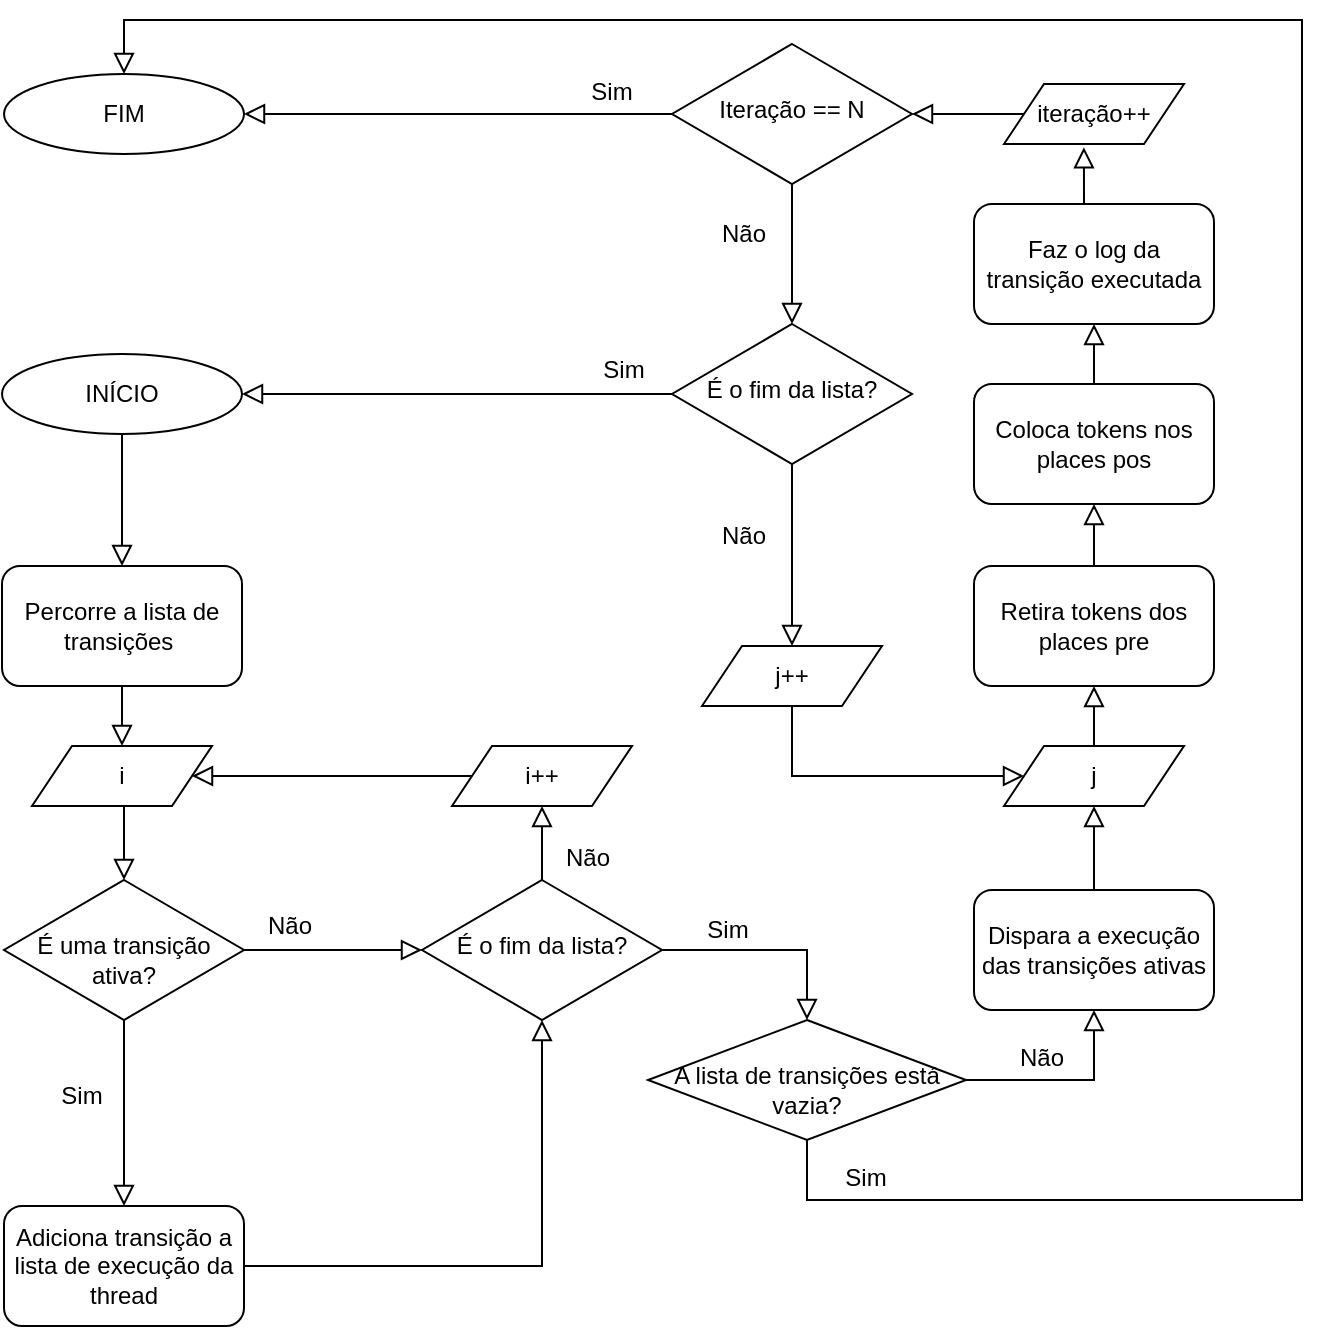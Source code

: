<mxfile version="20.8.18" type="google"><diagram id="C5RBs43oDa-KdzZeNtuy" name="Page-1"><mxGraphModel grid="1" page="1" gridSize="10" guides="1" tooltips="1" connect="1" arrows="1" fold="1" pageScale="1" pageWidth="827" pageHeight="1169" math="0" shadow="0"><root><mxCell id="WIyWlLk6GJQsqaUBKTNV-0"/><mxCell id="WIyWlLk6GJQsqaUBKTNV-1" parent="WIyWlLk6GJQsqaUBKTNV-0"/><mxCell id="zAa5UFyC18wIMYHHF7Mk-9" value="Sim" style="text;html=1;strokeColor=none;fillColor=none;align=center;verticalAlign=middle;whiteSpace=wrap;rounded=0;" vertex="1" parent="WIyWlLk6GJQsqaUBKTNV-1"><mxGeometry x="150" y="583" width="60" height="30" as="geometry"/></mxCell><mxCell id="zAa5UFyC18wIMYHHF7Mk-11" value="Percorre a lista de transições&amp;nbsp;" style="rounded=1;whiteSpace=wrap;html=1;" vertex="1" parent="WIyWlLk6GJQsqaUBKTNV-1"><mxGeometry x="140" y="333" width="120" height="60" as="geometry"/></mxCell><mxCell id="zAa5UFyC18wIMYHHF7Mk-12" value="&lt;br&gt;É uma transição ativa?" style="rhombus;whiteSpace=wrap;html=1;shadow=0;fontFamily=Helvetica;fontSize=12;align=center;strokeWidth=1;spacing=6;spacingTop=-4;" vertex="1" parent="WIyWlLk6GJQsqaUBKTNV-1"><mxGeometry x="141" y="490" width="120" height="70" as="geometry"/></mxCell><mxCell id="zAa5UFyC18wIMYHHF7Mk-13" value="Adiciona transição a lista de execução da thread" style="rounded=1;whiteSpace=wrap;html=1;" vertex="1" parent="WIyWlLk6GJQsqaUBKTNV-1"><mxGeometry x="141" y="653" width="120" height="60" as="geometry"/></mxCell><mxCell id="zAa5UFyC18wIMYHHF7Mk-14" value="INÍCIO" style="ellipse;whiteSpace=wrap;html=1;" vertex="1" parent="WIyWlLk6GJQsqaUBKTNV-1"><mxGeometry x="140" y="227" width="120" height="40" as="geometry"/></mxCell><mxCell id="zAa5UFyC18wIMYHHF7Mk-15" value="" style="rounded=0;html=1;jettySize=auto;orthogonalLoop=1;fontSize=11;endArrow=block;endFill=0;endSize=8;strokeWidth=1;shadow=0;labelBackgroundColor=none;edgeStyle=orthogonalEdgeStyle;exitX=0.5;exitY=1;exitDx=0;exitDy=0;entryX=0.5;entryY=0;entryDx=0;entryDy=0;" edge="1" parent="WIyWlLk6GJQsqaUBKTNV-1" source="zAa5UFyC18wIMYHHF7Mk-14" target="zAa5UFyC18wIMYHHF7Mk-11"><mxGeometry relative="1" as="geometry"><mxPoint x="109" y="483" as="sourcePoint"/><mxPoint x="109" y="533" as="targetPoint"/></mxGeometry></mxCell><mxCell id="zAa5UFyC18wIMYHHF7Mk-16" value="i" style="shape=parallelogram;perimeter=parallelogramPerimeter;whiteSpace=wrap;html=1;fixedSize=1;" vertex="1" parent="WIyWlLk6GJQsqaUBKTNV-1"><mxGeometry x="155" y="423" width="90" height="30" as="geometry"/></mxCell><mxCell id="zAa5UFyC18wIMYHHF7Mk-18" value="" style="rounded=0;html=1;jettySize=auto;orthogonalLoop=1;fontSize=11;endArrow=block;endFill=0;endSize=8;strokeWidth=1;shadow=0;labelBackgroundColor=none;edgeStyle=orthogonalEdgeStyle;exitX=0.5;exitY=1;exitDx=0;exitDy=0;entryX=0.5;entryY=0;entryDx=0;entryDy=0;" edge="1" parent="WIyWlLk6GJQsqaUBKTNV-1" source="zAa5UFyC18wIMYHHF7Mk-11" target="zAa5UFyC18wIMYHHF7Mk-16"><mxGeometry relative="1" as="geometry"><mxPoint x="210" y="303" as="sourcePoint"/><mxPoint x="210" y="343" as="targetPoint"/></mxGeometry></mxCell><mxCell id="zAa5UFyC18wIMYHHF7Mk-19" value="" style="rounded=0;html=1;jettySize=auto;orthogonalLoop=1;fontSize=11;endArrow=block;endFill=0;endSize=8;strokeWidth=1;shadow=0;labelBackgroundColor=none;edgeStyle=orthogonalEdgeStyle;exitX=0.5;exitY=1;exitDx=0;exitDy=0;entryX=0.5;entryY=0;entryDx=0;entryDy=0;" edge="1" parent="WIyWlLk6GJQsqaUBKTNV-1" source="zAa5UFyC18wIMYHHF7Mk-16" target="zAa5UFyC18wIMYHHF7Mk-12"><mxGeometry relative="1" as="geometry"><mxPoint x="210" y="403" as="sourcePoint"/><mxPoint x="210" y="433" as="targetPoint"/></mxGeometry></mxCell><mxCell id="zAa5UFyC18wIMYHHF7Mk-21" value="" style="rounded=0;html=1;jettySize=auto;orthogonalLoop=1;fontSize=11;endArrow=block;endFill=0;endSize=8;strokeWidth=1;shadow=0;labelBackgroundColor=none;edgeStyle=orthogonalEdgeStyle;exitX=1;exitY=0.5;exitDx=0;exitDy=0;entryX=0;entryY=0.5;entryDx=0;entryDy=0;" edge="1" parent="WIyWlLk6GJQsqaUBKTNV-1" source="zAa5UFyC18wIMYHHF7Mk-12" target="zAa5UFyC18wIMYHHF7Mk-24"><mxGeometry relative="1" as="geometry"><mxPoint x="308" y="493" as="sourcePoint"/><mxPoint x="318.97" y="452.67" as="targetPoint"/></mxGeometry></mxCell><mxCell id="zAa5UFyC18wIMYHHF7Mk-22" value="Não" style="text;html=1;strokeColor=none;fillColor=none;align=center;verticalAlign=middle;whiteSpace=wrap;rounded=0;" vertex="1" parent="WIyWlLk6GJQsqaUBKTNV-1"><mxGeometry x="254" y="498" width="60" height="30" as="geometry"/></mxCell><mxCell id="zAa5UFyC18wIMYHHF7Mk-24" value="É o fim da lista?" style="rhombus;whiteSpace=wrap;html=1;shadow=0;fontFamily=Helvetica;fontSize=12;align=center;strokeWidth=1;spacing=6;spacingTop=-4;" vertex="1" parent="WIyWlLk6GJQsqaUBKTNV-1"><mxGeometry x="350" y="490" width="120" height="70" as="geometry"/></mxCell><mxCell id="zAa5UFyC18wIMYHHF7Mk-25" value="" style="rounded=0;html=1;jettySize=auto;orthogonalLoop=1;fontSize=11;endArrow=block;endFill=0;endSize=8;strokeWidth=1;shadow=0;labelBackgroundColor=none;edgeStyle=orthogonalEdgeStyle;exitX=0.5;exitY=1;exitDx=0;exitDy=0;entryX=0.5;entryY=0;entryDx=0;entryDy=0;" edge="1" parent="WIyWlLk6GJQsqaUBKTNV-1" source="zAa5UFyC18wIMYHHF7Mk-12" target="zAa5UFyC18wIMYHHF7Mk-13"><mxGeometry relative="1" as="geometry"><mxPoint x="200.5" y="583" as="sourcePoint"/><mxPoint x="201.5" y="620" as="targetPoint"/></mxGeometry></mxCell><mxCell id="zAa5UFyC18wIMYHHF7Mk-27" value="i++" style="shape=parallelogram;perimeter=parallelogramPerimeter;whiteSpace=wrap;html=1;fixedSize=1;" vertex="1" parent="WIyWlLk6GJQsqaUBKTNV-1"><mxGeometry x="365" y="423" width="90" height="30" as="geometry"/></mxCell><mxCell id="zAa5UFyC18wIMYHHF7Mk-28" value="" style="rounded=0;html=1;jettySize=auto;orthogonalLoop=1;fontSize=11;endArrow=block;endFill=0;endSize=8;strokeWidth=1;shadow=0;labelBackgroundColor=none;edgeStyle=orthogonalEdgeStyle;entryX=0.5;entryY=1;entryDx=0;entryDy=0;exitX=0.5;exitY=0;exitDx=0;exitDy=0;" edge="1" parent="WIyWlLk6GJQsqaUBKTNV-1" source="zAa5UFyC18wIMYHHF7Mk-24" target="zAa5UFyC18wIMYHHF7Mk-27"><mxGeometry relative="1" as="geometry"><mxPoint x="420" y="463" as="sourcePoint"/><mxPoint x="360" y="535" as="targetPoint"/></mxGeometry></mxCell><mxCell id="zAa5UFyC18wIMYHHF7Mk-29" value="" style="rounded=0;html=1;jettySize=auto;orthogonalLoop=1;fontSize=11;endArrow=block;endFill=0;endSize=8;strokeWidth=1;shadow=0;labelBackgroundColor=none;edgeStyle=orthogonalEdgeStyle;entryX=1;entryY=0.5;entryDx=0;entryDy=0;exitX=0;exitY=0.5;exitDx=0;exitDy=0;" edge="1" parent="WIyWlLk6GJQsqaUBKTNV-1" source="zAa5UFyC18wIMYHHF7Mk-27" target="zAa5UFyC18wIMYHHF7Mk-16"><mxGeometry relative="1" as="geometry"><mxPoint x="420" y="500" as="sourcePoint"/><mxPoint x="420" y="463" as="targetPoint"/></mxGeometry></mxCell><mxCell id="zAa5UFyC18wIMYHHF7Mk-30" value="Não" style="text;html=1;strokeColor=none;fillColor=none;align=center;verticalAlign=middle;whiteSpace=wrap;rounded=0;" vertex="1" parent="WIyWlLk6GJQsqaUBKTNV-1"><mxGeometry x="403" y="464" width="60" height="30" as="geometry"/></mxCell><mxCell id="zAa5UFyC18wIMYHHF7Mk-34" value="" style="rounded=0;html=1;jettySize=auto;orthogonalLoop=1;fontSize=11;endArrow=block;endFill=0;endSize=8;strokeWidth=1;shadow=0;labelBackgroundColor=none;edgeStyle=orthogonalEdgeStyle;exitX=1;exitY=0.5;exitDx=0;exitDy=0;entryX=0.5;entryY=1;entryDx=0;entryDy=0;" edge="1" parent="WIyWlLk6GJQsqaUBKTNV-1" source="zAa5UFyC18wIMYHHF7Mk-13" target="zAa5UFyC18wIMYHHF7Mk-24"><mxGeometry relative="1" as="geometry"><mxPoint x="211" y="570" as="sourcePoint"/><mxPoint x="211" y="663" as="targetPoint"/></mxGeometry></mxCell><mxCell id="zAa5UFyC18wIMYHHF7Mk-35" value="Dispara a execução das transições ativas" style="rounded=1;whiteSpace=wrap;html=1;" vertex="1" parent="WIyWlLk6GJQsqaUBKTNV-1"><mxGeometry x="626" y="495" width="120" height="60" as="geometry"/></mxCell><mxCell id="zAa5UFyC18wIMYHHF7Mk-36" value="" style="rounded=0;html=1;jettySize=auto;orthogonalLoop=1;fontSize=11;endArrow=block;endFill=0;endSize=8;strokeWidth=1;shadow=0;labelBackgroundColor=none;edgeStyle=orthogonalEdgeStyle;exitX=1;exitY=0.5;exitDx=0;exitDy=0;entryX=0.5;entryY=0;entryDx=0;entryDy=0;" edge="1" parent="WIyWlLk6GJQsqaUBKTNV-1" source="zAa5UFyC18wIMYHHF7Mk-24" target="zAa5UFyC18wIMYHHF7Mk-72"><mxGeometry relative="1" as="geometry"><mxPoint x="211" y="570" as="sourcePoint"/><mxPoint x="211" y="663" as="targetPoint"/></mxGeometry></mxCell><mxCell id="zAa5UFyC18wIMYHHF7Mk-37" value="Sim" style="text;html=1;strokeColor=none;fillColor=none;align=center;verticalAlign=middle;whiteSpace=wrap;rounded=0;" vertex="1" parent="WIyWlLk6GJQsqaUBKTNV-1"><mxGeometry x="473" y="500" width="60" height="30" as="geometry"/></mxCell><mxCell id="zAa5UFyC18wIMYHHF7Mk-38" value="Retira tokens dos places pre" style="rounded=1;whiteSpace=wrap;html=1;" vertex="1" parent="WIyWlLk6GJQsqaUBKTNV-1"><mxGeometry x="626" y="333" width="120" height="60" as="geometry"/></mxCell><mxCell id="zAa5UFyC18wIMYHHF7Mk-42" value="Faz o log da transição executada" style="rounded=1;whiteSpace=wrap;html=1;" vertex="1" parent="WIyWlLk6GJQsqaUBKTNV-1"><mxGeometry x="626" y="152" width="120" height="60" as="geometry"/></mxCell><mxCell id="zAa5UFyC18wIMYHHF7Mk-43" value="" style="rounded=0;html=1;jettySize=auto;orthogonalLoop=1;fontSize=11;endArrow=block;endFill=0;endSize=8;strokeWidth=1;shadow=0;labelBackgroundColor=none;edgeStyle=orthogonalEdgeStyle;exitX=0.5;exitY=0;exitDx=0;exitDy=0;entryX=0.5;entryY=1;entryDx=0;entryDy=0;" edge="1" parent="WIyWlLk6GJQsqaUBKTNV-1" source="zAa5UFyC18wIMYHHF7Mk-38" target="zAa5UFyC18wIMYHHF7Mk-44"><mxGeometry relative="1" as="geometry"><mxPoint x="696" y="434" as="sourcePoint"/><mxPoint x="686" y="172" as="targetPoint"/></mxGeometry></mxCell><mxCell id="zAa5UFyC18wIMYHHF7Mk-44" value="Coloca tokens nos places pos" style="rounded=1;whiteSpace=wrap;html=1;" vertex="1" parent="WIyWlLk6GJQsqaUBKTNV-1"><mxGeometry x="626" y="242" width="120" height="60" as="geometry"/></mxCell><mxCell id="zAa5UFyC18wIMYHHF7Mk-46" value="" style="rounded=0;html=1;jettySize=auto;orthogonalLoop=1;fontSize=11;endArrow=block;endFill=0;endSize=8;strokeWidth=1;shadow=0;labelBackgroundColor=none;edgeStyle=orthogonalEdgeStyle;entryX=0.5;entryY=1;entryDx=0;entryDy=0;" edge="1" parent="WIyWlLk6GJQsqaUBKTNV-1" target="zAa5UFyC18wIMYHHF7Mk-42"><mxGeometry relative="1" as="geometry"><mxPoint x="686" y="242" as="sourcePoint"/><mxPoint x="696" y="312" as="targetPoint"/></mxGeometry></mxCell><mxCell id="zAa5UFyC18wIMYHHF7Mk-48" value="iteração++" style="shape=parallelogram;perimeter=parallelogramPerimeter;whiteSpace=wrap;html=1;fixedSize=1;" vertex="1" parent="WIyWlLk6GJQsqaUBKTNV-1"><mxGeometry x="641" y="92" width="90" height="30" as="geometry"/></mxCell><mxCell id="zAa5UFyC18wIMYHHF7Mk-49" value="" style="rounded=0;html=1;jettySize=auto;orthogonalLoop=1;fontSize=11;endArrow=block;endFill=0;endSize=8;strokeWidth=1;shadow=0;labelBackgroundColor=none;edgeStyle=orthogonalEdgeStyle;entryX=0.444;entryY=1.056;entryDx=0;entryDy=0;entryPerimeter=0;exitX=0.5;exitY=0;exitDx=0;exitDy=0;" edge="1" parent="WIyWlLk6GJQsqaUBKTNV-1" source="zAa5UFyC18wIMYHHF7Mk-42" target="zAa5UFyC18wIMYHHF7Mk-48"><mxGeometry relative="1" as="geometry"><mxPoint x="696" y="252" as="sourcePoint"/><mxPoint x="696" y="222" as="targetPoint"/></mxGeometry></mxCell><mxCell id="zAa5UFyC18wIMYHHF7Mk-50" value="j" style="shape=parallelogram;perimeter=parallelogramPerimeter;whiteSpace=wrap;html=1;fixedSize=1;" vertex="1" parent="WIyWlLk6GJQsqaUBKTNV-1"><mxGeometry x="641" y="423" width="90" height="30" as="geometry"/></mxCell><mxCell id="zAa5UFyC18wIMYHHF7Mk-51" value="" style="rounded=0;html=1;jettySize=auto;orthogonalLoop=1;fontSize=11;endArrow=block;endFill=0;endSize=8;strokeWidth=1;shadow=0;labelBackgroundColor=none;edgeStyle=orthogonalEdgeStyle;exitX=0.5;exitY=0;exitDx=0;exitDy=0;entryX=0.5;entryY=1;entryDx=0;entryDy=0;" edge="1" parent="WIyWlLk6GJQsqaUBKTNV-1" source="zAa5UFyC18wIMYHHF7Mk-35" target="zAa5UFyC18wIMYHHF7Mk-50"><mxGeometry relative="1" as="geometry"><mxPoint x="566.5" y="386" as="sourcePoint"/><mxPoint x="567.5" y="423" as="targetPoint"/></mxGeometry></mxCell><mxCell id="zAa5UFyC18wIMYHHF7Mk-53" value="" style="rounded=0;html=1;jettySize=auto;orthogonalLoop=1;fontSize=11;endArrow=block;endFill=0;endSize=8;strokeWidth=1;shadow=0;labelBackgroundColor=none;edgeStyle=orthogonalEdgeStyle;entryX=0.5;entryY=1;entryDx=0;entryDy=0;" edge="1" parent="WIyWlLk6GJQsqaUBKTNV-1" target="zAa5UFyC18wIMYHHF7Mk-38"><mxGeometry relative="1" as="geometry"><mxPoint x="686" y="423" as="sourcePoint"/><mxPoint x="696" y="463" as="targetPoint"/></mxGeometry></mxCell><mxCell id="zAa5UFyC18wIMYHHF7Mk-55" value="Iteração == N" style="rhombus;whiteSpace=wrap;html=1;shadow=0;fontFamily=Helvetica;fontSize=12;align=center;strokeWidth=1;spacing=6;spacingTop=-4;" vertex="1" parent="WIyWlLk6GJQsqaUBKTNV-1"><mxGeometry x="475" y="72" width="120" height="70" as="geometry"/></mxCell><mxCell id="zAa5UFyC18wIMYHHF7Mk-56" value="FIM" style="ellipse;whiteSpace=wrap;html=1;" vertex="1" parent="WIyWlLk6GJQsqaUBKTNV-1"><mxGeometry x="141" y="87" width="120" height="40" as="geometry"/></mxCell><mxCell id="zAa5UFyC18wIMYHHF7Mk-58" value="" style="rounded=0;html=1;jettySize=auto;orthogonalLoop=1;fontSize=11;endArrow=block;endFill=0;endSize=8;strokeWidth=1;shadow=0;labelBackgroundColor=none;edgeStyle=orthogonalEdgeStyle;exitX=0;exitY=0.5;exitDx=0;exitDy=0;entryX=1;entryY=0.5;entryDx=0;entryDy=0;" edge="1" parent="WIyWlLk6GJQsqaUBKTNV-1" source="zAa5UFyC18wIMYHHF7Mk-55" target="zAa5UFyC18wIMYHHF7Mk-56"><mxGeometry relative="1" as="geometry"><mxPoint x="210" y="403" as="sourcePoint"/><mxPoint x="210" y="433" as="targetPoint"/></mxGeometry></mxCell><mxCell id="zAa5UFyC18wIMYHHF7Mk-59" value="Sim" style="text;html=1;strokeColor=none;fillColor=none;align=center;verticalAlign=middle;whiteSpace=wrap;rounded=0;" vertex="1" parent="WIyWlLk6GJQsqaUBKTNV-1"><mxGeometry x="415" y="81" width="60" height="30" as="geometry"/></mxCell><mxCell id="zAa5UFyC18wIMYHHF7Mk-60" value="" style="rounded=0;html=1;jettySize=auto;orthogonalLoop=1;fontSize=11;endArrow=block;endFill=0;endSize=8;strokeWidth=1;shadow=0;labelBackgroundColor=none;edgeStyle=orthogonalEdgeStyle;exitX=0;exitY=0.5;exitDx=0;exitDy=0;entryX=1;entryY=0.5;entryDx=0;entryDy=0;" edge="1" parent="WIyWlLk6GJQsqaUBKTNV-1" source="zAa5UFyC18wIMYHHF7Mk-48" target="zAa5UFyC18wIMYHHF7Mk-55"><mxGeometry relative="1" as="geometry"><mxPoint x="383" y="128" as="sourcePoint"/><mxPoint x="270" y="128" as="targetPoint"/></mxGeometry></mxCell><mxCell id="zAa5UFyC18wIMYHHF7Mk-62" value="j++" style="shape=parallelogram;perimeter=parallelogramPerimeter;whiteSpace=wrap;html=1;fixedSize=1;" vertex="1" parent="WIyWlLk6GJQsqaUBKTNV-1"><mxGeometry x="490" y="373" width="90" height="30" as="geometry"/></mxCell><mxCell id="zAa5UFyC18wIMYHHF7Mk-63" value="" style="rounded=0;html=1;jettySize=auto;orthogonalLoop=1;fontSize=11;endArrow=block;endFill=0;endSize=8;strokeWidth=1;shadow=0;labelBackgroundColor=none;edgeStyle=orthogonalEdgeStyle;exitX=0.5;exitY=1;exitDx=0;exitDy=0;entryX=0;entryY=0.5;entryDx=0;entryDy=0;" edge="1" parent="WIyWlLk6GJQsqaUBKTNV-1" source="zAa5UFyC18wIMYHHF7Mk-62" target="zAa5UFyC18wIMYHHF7Mk-50"><mxGeometry relative="1" as="geometry"><mxPoint x="545" y="152" as="sourcePoint"/><mxPoint x="545" y="263" as="targetPoint"/><Array as="points"><mxPoint x="535" y="438"/></Array></mxGeometry></mxCell><mxCell id="zAa5UFyC18wIMYHHF7Mk-64" value="É o fim da lista?" style="rhombus;whiteSpace=wrap;html=1;shadow=0;fontFamily=Helvetica;fontSize=12;align=center;strokeWidth=1;spacing=6;spacingTop=-4;" vertex="1" parent="WIyWlLk6GJQsqaUBKTNV-1"><mxGeometry x="475" y="212" width="120" height="70" as="geometry"/></mxCell><mxCell id="zAa5UFyC18wIMYHHF7Mk-65" value="" style="rounded=0;html=1;jettySize=auto;orthogonalLoop=1;fontSize=11;endArrow=block;endFill=0;endSize=8;strokeWidth=1;shadow=0;labelBackgroundColor=none;edgeStyle=orthogonalEdgeStyle;entryX=0.5;entryY=0;entryDx=0;entryDy=0;exitX=0.5;exitY=1;exitDx=0;exitDy=0;" edge="1" parent="WIyWlLk6GJQsqaUBKTNV-1" source="zAa5UFyC18wIMYHHF7Mk-55" target="zAa5UFyC18wIMYHHF7Mk-64"><mxGeometry relative="1" as="geometry"><mxPoint x="696" y="162" as="sourcePoint"/><mxPoint x="691" y="134" as="targetPoint"/></mxGeometry></mxCell><mxCell id="zAa5UFyC18wIMYHHF7Mk-67" value="Não" style="text;html=1;strokeColor=none;fillColor=none;align=center;verticalAlign=middle;whiteSpace=wrap;rounded=0;" vertex="1" parent="WIyWlLk6GJQsqaUBKTNV-1"><mxGeometry x="481" y="152" width="60" height="30" as="geometry"/></mxCell><mxCell id="zAa5UFyC18wIMYHHF7Mk-68" value="" style="rounded=0;html=1;jettySize=auto;orthogonalLoop=1;fontSize=11;endArrow=block;endFill=0;endSize=8;strokeWidth=1;shadow=0;labelBackgroundColor=none;edgeStyle=orthogonalEdgeStyle;entryX=0.5;entryY=0;entryDx=0;entryDy=0;exitX=0.5;exitY=1;exitDx=0;exitDy=0;" edge="1" parent="WIyWlLk6GJQsqaUBKTNV-1" source="zAa5UFyC18wIMYHHF7Mk-64" target="zAa5UFyC18wIMYHHF7Mk-62"><mxGeometry relative="1" as="geometry"><mxPoint x="545" y="152" as="sourcePoint"/><mxPoint x="545" y="222" as="targetPoint"/></mxGeometry></mxCell><mxCell id="zAa5UFyC18wIMYHHF7Mk-69" value="Não" style="text;html=1;strokeColor=none;fillColor=none;align=center;verticalAlign=middle;whiteSpace=wrap;rounded=0;" vertex="1" parent="WIyWlLk6GJQsqaUBKTNV-1"><mxGeometry x="481" y="303" width="60" height="30" as="geometry"/></mxCell><mxCell id="zAa5UFyC18wIMYHHF7Mk-70" value="" style="rounded=0;html=1;jettySize=auto;orthogonalLoop=1;fontSize=11;endArrow=block;endFill=0;endSize=8;strokeWidth=1;shadow=0;labelBackgroundColor=none;edgeStyle=orthogonalEdgeStyle;exitX=0;exitY=0.5;exitDx=0;exitDy=0;" edge="1" parent="WIyWlLk6GJQsqaUBKTNV-1" source="zAa5UFyC18wIMYHHF7Mk-64" target="zAa5UFyC18wIMYHHF7Mk-14"><mxGeometry relative="1" as="geometry"><mxPoint x="545" y="292" as="sourcePoint"/><mxPoint x="545" y="383" as="targetPoint"/></mxGeometry></mxCell><mxCell id="zAa5UFyC18wIMYHHF7Mk-71" value="Sim" style="text;html=1;strokeColor=none;fillColor=none;align=center;verticalAlign=middle;whiteSpace=wrap;rounded=0;" vertex="1" parent="WIyWlLk6GJQsqaUBKTNV-1"><mxGeometry x="421" y="220" width="60" height="30" as="geometry"/></mxCell><mxCell id="zAa5UFyC18wIMYHHF7Mk-72" value="&lt;br&gt;A lista de transições está vazia?" style="rhombus;whiteSpace=wrap;html=1;shadow=0;fontFamily=Helvetica;fontSize=12;align=center;strokeWidth=1;spacing=6;spacingTop=-4;" vertex="1" parent="WIyWlLk6GJQsqaUBKTNV-1"><mxGeometry x="463" y="560" width="159" height="60" as="geometry"/></mxCell><mxCell id="zAa5UFyC18wIMYHHF7Mk-73" value="" style="rounded=0;html=1;jettySize=auto;orthogonalLoop=1;fontSize=11;endArrow=block;endFill=0;endSize=8;strokeWidth=1;shadow=0;labelBackgroundColor=none;edgeStyle=orthogonalEdgeStyle;exitX=1;exitY=0.5;exitDx=0;exitDy=0;entryX=0.5;entryY=1;entryDx=0;entryDy=0;" edge="1" parent="WIyWlLk6GJQsqaUBKTNV-1" source="zAa5UFyC18wIMYHHF7Mk-72" target="zAa5UFyC18wIMYHHF7Mk-35"><mxGeometry relative="1" as="geometry"><mxPoint x="480" y="535" as="sourcePoint"/><mxPoint x="553" y="570" as="targetPoint"/></mxGeometry></mxCell><mxCell id="zAa5UFyC18wIMYHHF7Mk-74" value="Não" style="text;html=1;strokeColor=none;fillColor=none;align=center;verticalAlign=middle;whiteSpace=wrap;rounded=0;" vertex="1" parent="WIyWlLk6GJQsqaUBKTNV-1"><mxGeometry x="630" y="564" width="60" height="30" as="geometry"/></mxCell><mxCell id="zAa5UFyC18wIMYHHF7Mk-76" value="" style="rounded=0;html=1;jettySize=auto;orthogonalLoop=1;fontSize=11;endArrow=block;endFill=0;endSize=8;strokeWidth=1;shadow=0;labelBackgroundColor=none;edgeStyle=orthogonalEdgeStyle;entryX=0.5;entryY=0;entryDx=0;entryDy=0;exitX=0.5;exitY=1;exitDx=0;exitDy=0;" edge="1" parent="WIyWlLk6GJQsqaUBKTNV-1" source="zAa5UFyC18wIMYHHF7Mk-72" target="zAa5UFyC18wIMYHHF7Mk-56"><mxGeometry relative="1" as="geometry"><mxPoint x="385" y="448" as="sourcePoint"/><mxPoint x="542.5" y="663" as="targetPoint"/><Array as="points"><mxPoint x="543" y="650"/><mxPoint x="790" y="650"/><mxPoint x="790" y="60"/><mxPoint x="201" y="60"/></Array></mxGeometry></mxCell><mxCell id="zAa5UFyC18wIMYHHF7Mk-77" value="Sim" style="text;html=1;strokeColor=none;fillColor=none;align=center;verticalAlign=middle;whiteSpace=wrap;rounded=0;" vertex="1" parent="WIyWlLk6GJQsqaUBKTNV-1"><mxGeometry x="542" y="624" width="60" height="30" as="geometry"/></mxCell></root></mxGraphModel></diagram></mxfile>